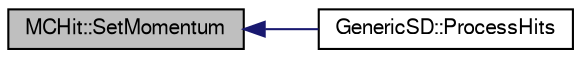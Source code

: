 digraph "MCHit::SetMomentum"
{
  bgcolor="transparent";
  edge [fontname="FreeSans",fontsize="10",labelfontname="FreeSans",labelfontsize="10"];
  node [fontname="FreeSans",fontsize="10",shape=record];
  rankdir="LR";
  Node1 [label="MCHit::SetMomentum",height=0.2,width=0.4,color="black", fillcolor="grey75", style="filled" fontcolor="black"];
  Node1 -> Node2 [dir="back",color="midnightblue",fontsize="10",style="solid",fontname="FreeSans"];
  Node2 [label="GenericSD::ProcessHits",height=0.2,width=0.4,color="black",URL="$d4/d82/classGenericSD.html#a10d7c641a74f679049884f6307efc58b"];
}
